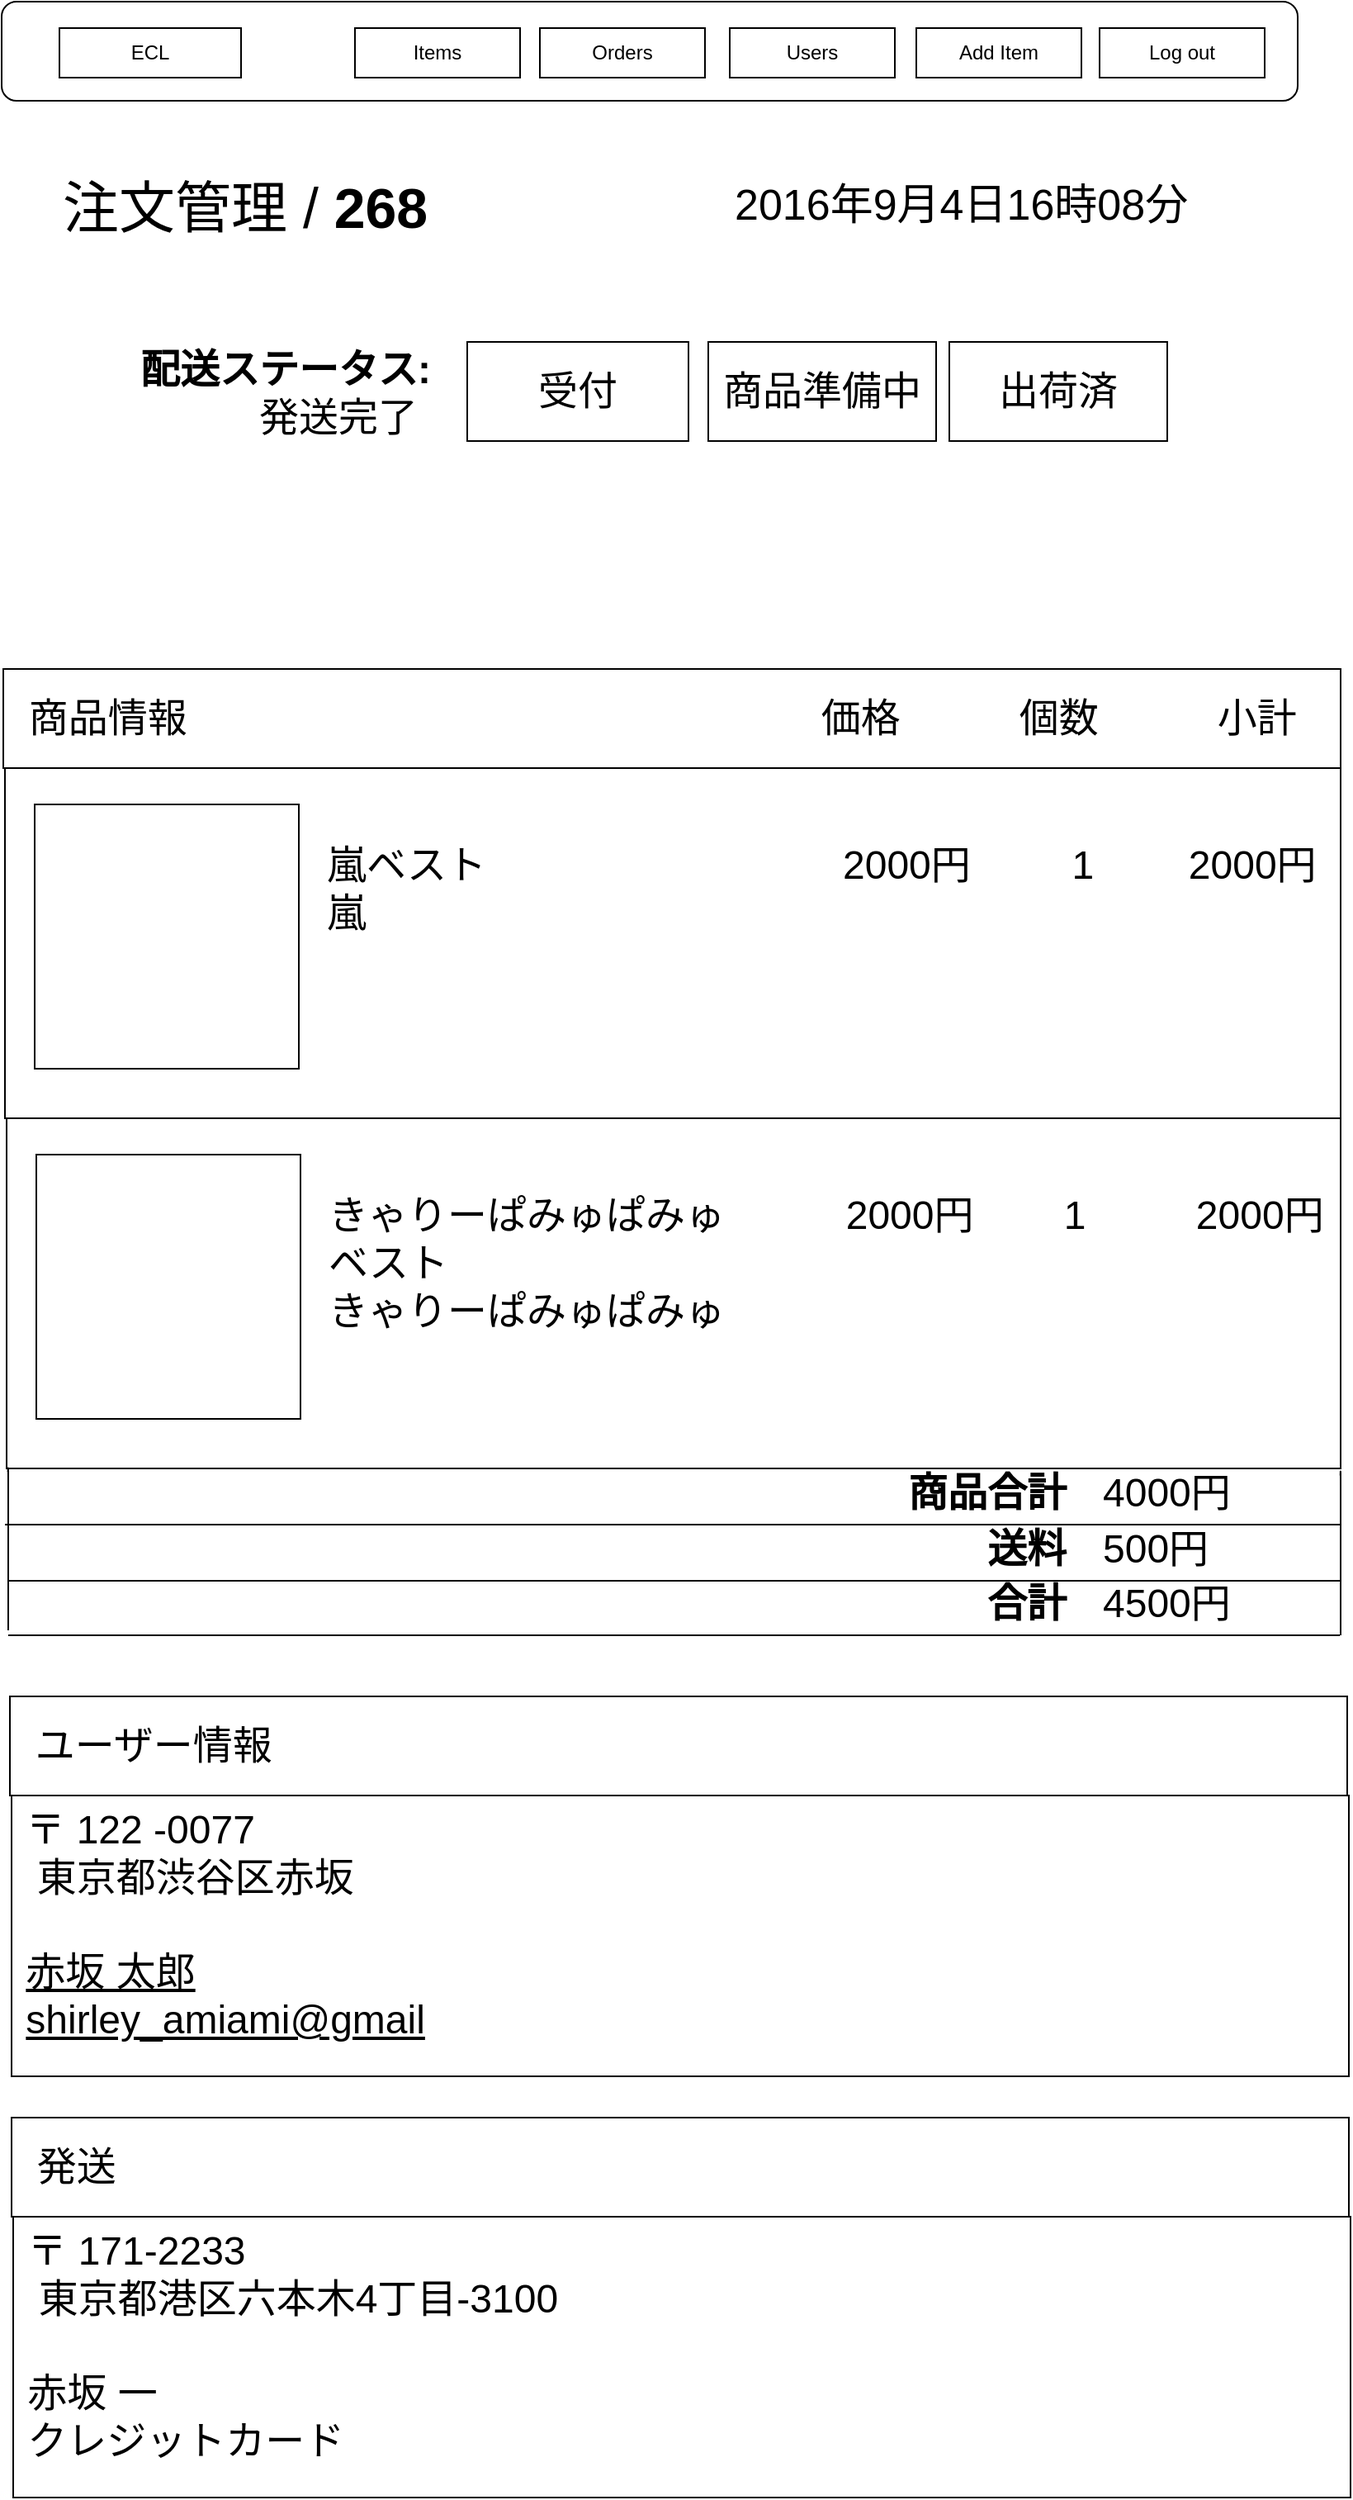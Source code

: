 <mxfile version="10.9.4" type="github"><diagram id="50Dxd6yPXRq7qMc2vB97" name="Page-1"><mxGraphModel dx="946" dy="616" grid="1" gridSize="10" guides="1" tooltips="1" connect="1" arrows="1" fold="1" page="1" pageScale="1" pageWidth="827" pageHeight="1169" math="0" shadow="0"><root><mxCell id="0"/><mxCell id="1" parent="0"/><mxCell id="yU847jWpAC5zH6UG1YoQ-23" value="&lt;p style=&quot;line-height: 140%&quot;&gt;4000円&lt;br&gt;500円&lt;br&gt;4500円&lt;br&gt;&lt;/p&gt;" style="rounded=0;whiteSpace=wrap;html=1;strokeColor=none;fillColor=none;fontSize=24;align=left;" parent="1" vertex="1"><mxGeometry x="690" y="940" width="120" height="60" as="geometry"/></mxCell><mxCell id="yU847jWpAC5zH6UG1YoQ-16" value="" style="rounded=0;whiteSpace=wrap;html=1;strokeColor=#000000;fontSize=24;fillColor=none;" parent="1" vertex="1"><mxGeometry x="27" y="498" width="809" height="212" as="geometry"/></mxCell><mxCell id="UZSk_sChq5RonT3k2Ovc-3" value="&lt;span style=&quot;font-family: &amp;#34;helvetica&amp;#34; , &amp;#34;arial&amp;#34; , sans-serif ; font-size: 0px&quot;&gt;%3CmxGraphModel%3E%3Croot%3E%3CmxCell%20id%3D%220%22%2F%3E%3CmxCell%20id%3D%221%22%20parent%3D%220%22%2F%3E%3CmxCell%20id%3D%222%22%20value%3D%22Top%22%20style%3D%22rounded%3D0%3BwhiteSpace%3Dwrap%3Bhtml%3D1%3B%22%20vertex%3D%221%22%20parent%3D%221%22%3E%3CmxGeometry%20x%3D%22317.5%22%20y%3D%2250%22%20width%3D%22100%22%20height%3D%2230%22%20as%3D%22geometry%22%2F%3E%3C%2FmxCell%3E%3C%2Froot%3E%3C%2FmxGraphModel%3E&lt;/span&gt;" style="rounded=1;whiteSpace=wrap;html=1;" parent="1" vertex="1"><mxGeometry x="25" y="34" width="785" height="60" as="geometry"/></mxCell><mxCell id="UZSk_sChq5RonT3k2Ovc-4" value="ECL" style="rounded=0;whiteSpace=wrap;html=1;" parent="1" vertex="1"><mxGeometry x="60" y="50" width="110" height="30" as="geometry"/></mxCell><mxCell id="UZSk_sChq5RonT3k2Ovc-5" value="Orders&lt;br&gt;" style="rounded=0;whiteSpace=wrap;html=1;" parent="1" vertex="1"><mxGeometry x="351" y="50" width="100" height="30" as="geometry"/></mxCell><mxCell id="UZSk_sChq5RonT3k2Ovc-6" value="Add Item" style="rounded=0;whiteSpace=wrap;html=1;" parent="1" vertex="1"><mxGeometry x="579" y="50" width="100" height="30" as="geometry"/></mxCell><mxCell id="UZSk_sChq5RonT3k2Ovc-7" value="Log out" style="rounded=0;whiteSpace=wrap;html=1;" parent="1" vertex="1"><mxGeometry x="690" y="50" width="100" height="30" as="geometry"/></mxCell><mxCell id="2L29x2qr-hP5VxPjzTvn-1" value="Users" style="rounded=0;whiteSpace=wrap;html=1;" parent="1" vertex="1"><mxGeometry x="466" y="50" width="100" height="30" as="geometry"/></mxCell><mxCell id="E9Q4vrdEMB38TKnSxNjb-2" value="Items" style="rounded=0;whiteSpace=wrap;html=1;" parent="1" vertex="1"><mxGeometry x="239" y="50" width="100" height="30" as="geometry"/></mxCell><mxCell id="yU847jWpAC5zH6UG1YoQ-1" value="&lt;font style=&quot;font-size: 34px;&quot;&gt;注文管理 / &lt;b style=&quot;font-size: 34px;&quot;&gt;268&lt;/b&gt;&amp;nbsp;&lt;/font&gt;" style="text;html=1;resizable=0;points=[];autosize=1;align=left;verticalAlign=top;spacingTop=-4;fontSize=34;" parent="1" vertex="1"><mxGeometry x="60" y="136" width="190" height="20" as="geometry"/></mxCell><mxCell id="yU847jWpAC5zH6UG1YoQ-2" value="&lt;font style=&quot;font-size: 26px&quot;&gt;2016年9月4日16時08分&lt;/font&gt;" style="text;html=1;resizable=0;points=[];autosize=1;align=left;verticalAlign=top;spacingTop=-4;fontSize=34;" parent="1" vertex="1"><mxGeometry x="467" y="131" width="290" height="50" as="geometry"/></mxCell><mxCell id="yU847jWpAC5zH6UG1YoQ-6" value="&lt;b&gt;配送ステータス: &lt;br&gt;&lt;/b&gt;　　　発送完了" style="text;html=1;resizable=0;points=[];autosize=1;align=left;verticalAlign=top;spacingTop=-4;fontSize=24;" parent="1" vertex="1"><mxGeometry x="106.5" y="240" width="200" height="60" as="geometry"/></mxCell><mxCell id="yU847jWpAC5zH6UG1YoQ-7" value="受付" style="rounded=0;whiteSpace=wrap;html=1;fontSize=24;" parent="1" vertex="1"><mxGeometry x="307" y="240" width="134" height="60" as="geometry"/></mxCell><mxCell id="yU847jWpAC5zH6UG1YoQ-8" value="商品準備中" style="rounded=0;whiteSpace=wrap;html=1;fontSize=24;" parent="1" vertex="1"><mxGeometry x="453" y="240" width="138" height="60" as="geometry"/></mxCell><mxCell id="yU847jWpAC5zH6UG1YoQ-10" value="出荷済" style="rounded=0;whiteSpace=wrap;html=1;fontSize=24;" parent="1" vertex="1"><mxGeometry x="599" y="240" width="132" height="60" as="geometry"/></mxCell><mxCell id="yU847jWpAC5zH6UG1YoQ-12" value="" style="whiteSpace=wrap;html=1;aspect=fixed;fontSize=24;" parent="1" vertex="1"><mxGeometry x="45" y="520" width="160" height="160" as="geometry"/></mxCell><mxCell id="yU847jWpAC5zH6UG1YoQ-13" value="嵐ベスト　　　　&amp;nbsp; &amp;nbsp; &amp;nbsp; &amp;nbsp; &amp;nbsp; &amp;nbsp; &amp;nbsp; &amp;nbsp; &amp;nbsp; 2000円　　&amp;nbsp; 1&amp;nbsp; &amp;nbsp; &amp;nbsp;　2000円&lt;br&gt;嵐" style="text;html=1;resizable=0;points=[];autosize=1;align=left;verticalAlign=top;spacingTop=-4;fontSize=24;" parent="1" vertex="1"><mxGeometry x="220" y="540" width="610" height="60" as="geometry"/></mxCell><mxCell id="yU847jWpAC5zH6UG1YoQ-17" value="" style="rounded=0;whiteSpace=wrap;html=1;strokeColor=#000000;fontSize=24;fillColor=none;" parent="1" vertex="1"><mxGeometry x="28" y="710" width="808" height="212" as="geometry"/></mxCell><mxCell id="yU847jWpAC5zH6UG1YoQ-18" value="" style="whiteSpace=wrap;html=1;aspect=fixed;fontSize=24;" parent="1" vertex="1"><mxGeometry x="46" y="732" width="160" height="160" as="geometry"/></mxCell><mxCell id="yU847jWpAC5zH6UG1YoQ-19" value="きゃりーぱみゅぱみゅ&amp;nbsp; &amp;nbsp; &amp;nbsp; &amp;nbsp; &amp;nbsp; &amp;nbsp;2000円　 　1&amp;nbsp; &amp;nbsp; &amp;nbsp; &amp;nbsp; &amp;nbsp; 2000円&lt;br&gt;ベスト&lt;br&gt;きゃりーぱみゅぱみゅ" style="text;html=1;resizable=0;points=[];autosize=1;align=left;verticalAlign=top;spacingTop=-4;fontSize=24;" parent="1" vertex="1"><mxGeometry x="221" y="752" width="620" height="90" as="geometry"/></mxCell><mxCell id="yU847jWpAC5zH6UG1YoQ-22" value="&lt;b style=&quot;line-height: 140%&quot;&gt;商品合計&lt;br&gt;送料&lt;br&gt;合計&lt;/b&gt;" style="rounded=0;whiteSpace=wrap;html=1;strokeColor=none;fillColor=none;fontSize=24;align=right;" parent="1" vertex="1"><mxGeometry x="502" y="940" width="170" height="60" as="geometry"/></mxCell><mxCell id="yU847jWpAC5zH6UG1YoQ-26" value="" style="endArrow=none;html=1;fontSize=24;entryX=0.001;entryY=1.011;entryDx=0;entryDy=0;entryPerimeter=0;" parent="1" target="yU847jWpAC5zH6UG1YoQ-17" edge="1"><mxGeometry width="50" height="50" relative="1" as="geometry"><mxPoint x="29" y="1020" as="sourcePoint"/><mxPoint x="80" y="1080" as="targetPoint"/><Array as="points"><mxPoint x="29" y="920"/></Array></mxGeometry></mxCell><mxCell id="yU847jWpAC5zH6UG1YoQ-27" value="" style="endArrow=none;html=1;fontSize=24;" parent="1" edge="1"><mxGeometry width="50" height="50" relative="1" as="geometry"><mxPoint x="835.5" y="1023" as="sourcePoint"/><mxPoint x="29" y="1023" as="targetPoint"/><Array as="points"/></mxGeometry></mxCell><mxCell id="yU847jWpAC5zH6UG1YoQ-28" value="" style="endArrow=none;html=1;fontSize=24;" parent="1" edge="1"><mxGeometry width="50" height="50" relative="1" as="geometry"><mxPoint x="836" y="990" as="sourcePoint"/><mxPoint x="29" y="990" as="targetPoint"/><Array as="points"/></mxGeometry></mxCell><mxCell id="yU847jWpAC5zH6UG1YoQ-29" value="" style="endArrow=none;html=1;fontSize=24;" parent="1" edge="1"><mxGeometry width="50" height="50" relative="1" as="geometry"><mxPoint x="835.5" y="956" as="sourcePoint"/><mxPoint x="27" y="956" as="targetPoint"/><Array as="points"/></mxGeometry></mxCell><mxCell id="yU847jWpAC5zH6UG1YoQ-30" value="" style="endArrow=none;html=1;fontSize=24;entryX=0.001;entryY=1.011;entryDx=0;entryDy=0;entryPerimeter=0;" parent="1" edge="1"><mxGeometry width="50" height="50" relative="1" as="geometry"><mxPoint x="836" y="1023" as="sourcePoint"/><mxPoint x="835.857" y="926.286" as="targetPoint"/><Array as="points"><mxPoint x="836" y="922"/></Array></mxGeometry></mxCell><mxCell id="yU847jWpAC5zH6UG1YoQ-32" value="&amp;nbsp; ユーザー情報" style="rounded=0;whiteSpace=wrap;html=1;strokeColor=#000000;fillColor=none;fontSize=24;align=left;" parent="1" vertex="1"><mxGeometry x="30" y="1060" width="810" height="60" as="geometry"/></mxCell><mxCell id="yU847jWpAC5zH6UG1YoQ-33" value="&amp;nbsp;〒 122 -0077&lt;br&gt;&amp;nbsp; 東京都渋谷区赤坂&lt;br&gt;&lt;br&gt;&amp;nbsp;&lt;u&gt;赤坂 太郎&lt;/u&gt;&lt;br&gt;&amp;nbsp;&lt;u&gt;shirley_amiami@gmail&lt;/u&gt;" style="rounded=0;whiteSpace=wrap;html=1;strokeColor=#000000;fillColor=none;fontSize=24;align=left;verticalAlign=top;" parent="1" vertex="1"><mxGeometry x="31" y="1120" width="810" height="170" as="geometry"/></mxCell><mxCell id="yU847jWpAC5zH6UG1YoQ-34" value="&amp;nbsp; 発送" style="rounded=0;whiteSpace=wrap;html=1;strokeColor=#000000;fillColor=none;fontSize=24;align=left;" parent="1" vertex="1"><mxGeometry x="31" y="1315" width="810" height="60" as="geometry"/></mxCell><mxCell id="yU847jWpAC5zH6UG1YoQ-35" value="&amp;nbsp;〒 171-2233&lt;br&gt;&amp;nbsp; 東京都港区六本木4丁目-3100&lt;br&gt;&lt;br&gt;&amp;nbsp;赤坂 一&lt;br&gt;&amp;nbsp;クレジットカード" style="rounded=0;whiteSpace=wrap;html=1;strokeColor=#000000;fillColor=none;fontSize=24;align=left;verticalAlign=top;" parent="1" vertex="1"><mxGeometry x="32" y="1375" width="810" height="170" as="geometry"/></mxCell><mxCell id="yU847jWpAC5zH6UG1YoQ-36" value="&amp;nbsp; 商品情報　　　　　　　　　　　　　　　　価格　　　個数　　　小計" style="rounded=0;whiteSpace=wrap;html=1;strokeColor=#000000;fillColor=none;fontSize=24;align=left;" parent="1" vertex="1"><mxGeometry x="26" y="438" width="810" height="60" as="geometry"/></mxCell></root></mxGraphModel></diagram></mxfile>